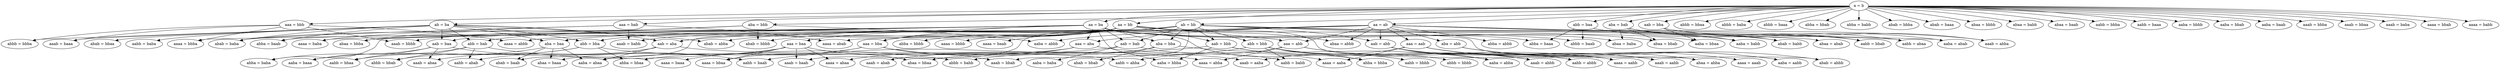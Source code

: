 digraph finite_state_machine {
	rankdir=TB;
	node [shape = ellipse];
	"aaa = bbb" -> "abbb = bbba"
	"aaa = bbb" -> "aaab = bbbb"
	"aaa = bbb" -> "aaab = baaa"
	"aaa = bbb" -> "aaaa = bbba"
	"aaa = bbb" -> "aaaa = abbb"
	"aab = baa" -> "aabb = bbaa"
	"aab = baa" -> "aabb = baab"
	"aab = baa" -> "aaba = baaa"
	"aab = baa" -> "aaab = abaa"
	"aab = bab" -> "aabb = babb"
	"aab = bab" -> "aaba = baba"
	"aab = bab" -> "aaab = abab"
	"aab = bbb" -> "aabb = bbbb"
	"aab = bbb" -> "aabb = baab"
	"aab = bbb" -> "aaba = bbba"
	"aab = bbb" -> "aaab = abbb"
	"abb = bba" -> "abbb = bbab"
	"abb = bba" -> "abba = bbaa"
	"abb = bba" -> "aabb = bbaa"
	"abb = bba" -> "aabb = abba"
	"aba = bbb" -> "abab = bbbb"
	"aba = bbb" -> "abab = baba"
	"aba = bbb" -> "abaa = bbba"
	"aba = bbb" -> "aaba = abbb"
	"abb = baa" -> "abbb = baab"
	"abb = baa" -> "abba = baaa"
	"abb = baa" -> "aabb = abaa"
	"aa = ba" -> "abba = bbba"
	"aa = ba" -> "abba = baba"
	"aa = ba" -> "abba = baaa"
	"aa = ba" -> "abaa = bbba"
	"aa = ba" -> "abaa = baba"
	"aa = ba" -> "abaa = abba"
	"aa = ba" -> "aba = bba"
	"aa = ba" -> "aba = baa"
	"aa = ba" -> "aaba = bbba"
	"aa = ba" -> "aaba = bbaa"
	"aa = ba" -> "aab = bab"
	"aa = ba" -> "aaaa = bbba"
	"aa = ba" -> "aaaa = baba"
	"aa = ba" -> "aaa = bba"
	"aa = ba" -> "aaa = baa"
	"aa = ba" -> "aaa = aba"
	"aaa = aba" -> "aaba = abaa"
	"aaa = aba" -> "aaab = abab"
	"aaa = aba" -> "aaaa = abaa"
	"aaa = aba" -> "aaaa = aaba"
	"aa = bb" -> "abba = bbbb"
	"aa = bb" -> "abba = baab"
	"aa = bb" -> "abb = bba"
	"aa = bb" -> "abaa = bbab"
	"aa = bb" -> "abaa = abbb"
	"aa = bb" -> "aaba = babb"
	"aa = bb" -> "aab = bbb"
	"aa = bb" -> "aab = baa"
	"aa = bb" -> "aaaa = bbbb"
	"aa = bb" -> "aaaa = baab"
	"aa = bb" -> "aaa = bba"
	"aa = bb" -> "aaa = abb"
	"aab = bba" -> "aabb = bbab"
	"aab = bba" -> "aaba = bbaa"
	"aab = bba" -> "aaab = abba"
	"aab = aba" -> "aabb = abab"
	"aab = aba" -> "aaba = abaa"
	"aab = aba" -> "aaab = abaa"
	"aab = aba" -> "aaab = aaba"
	"abb = bbb" -> "abbb = bbbb"
	"abb = bbb" -> "abbb = babb"
	"abb = bbb" -> "abba = bbba"
	"abb = bbb" -> "aabb = bbbb"
	"abb = bbb" -> "aabb = babb"
	"abb = bbb" -> "aabb = abbb"
	"aab = abb" -> "aabb = abbb"
	"aab = abb" -> "aaba = abba"
	"aab = abb" -> "aaab = abbb"
	"aab = abb" -> "aaab = aabb"
	"aaa = aab" -> "aaba = aabb"
	"aaa = aab" -> "aaab = aabb"
	"aaa = aab" -> "aaab = aaba"
	"aaa = aab" -> "aaaa = aabb"
	"aaa = aab" -> "aaaa = aaba"
	"aaa = aab" -> "aaaa = aaab"
	"aaa = baa" -> "abaa = bbaa"
	"aaa = baa" -> "abaa = baaa"
	"aaa = baa" -> "aaab = baab"
	"aaa = baa" -> "aaaa = bbaa"
	"aaa = baa" -> "aaaa = baaa"
	"aaa = baa" -> "aaaa = abaa"
	"ab = ba" -> "abbb = bbba"
	"ab = ba" -> "abba = baab"
	"ab = ba" -> "abb = bba"
	"ab = ba" -> "abb = bab"
	"ab = ba" -> "abab = bbaa"
	"ab = ba" -> "abab = baba"
	"ab = ba" -> "abab = abba"
	"ab = ba" -> "aba = baa"
	"ab = ba" -> "aabb = baba"
	"ab = ba" -> "aab = baa"
	"ab = ba" -> "aab = aba"
	"ab = ba" -> "aaab = baaa"
	"ab = bb" -> "abbb = baab"
	"ab = bb" -> "abb = bbb"
	"ab = bb" -> "abb = bab"
	"ab = bb" -> "abab = bbbb"
	"ab = bb" -> "abab = babb"
	"ab = bb" -> "abab = baab"
	"ab = bb" -> "abab = abbb"
	"ab = bb" -> "aba = bba"
	"ab = bb" -> "aabb = bbab"
	"ab = bb" -> "aab = bbb"
	"ab = bb" -> "aab = bab"
	"ab = bb" -> "aab = abb"
	"ab = bb" -> "aaab = bbbb"
	"ab = bb" -> "aaab = bbab"
	"ab = bb" -> "aaab = babb"
	"ab = bb" -> "aaab = baab"
	"aa = ab" -> "abba = abbb"
	"aa = ab" -> "abab = abba"
	"aa = ab" -> "abaa = abbb"
	"aa = ab" -> "abaa = abab"
	"aa = ab" -> "aba = abb"
	"aa = ab" -> "aabb = abaa"
	"aa = ab" -> "aaba = abbb"
	"aa = ab" -> "aaba = abab"
	"aa = ab" -> "aab = abb"
	"aa = ab" -> "aab = aba"
	"aa = ab" -> "aaab = abba"
	"aa = ab" -> "aaaa = abbb"
	"aa = ab" -> "aaaa = abab"
	"aa = ab" -> "aaa = abb"
	"aa = ab" -> "aaa = aba"
	"aa = ab" -> "aaa = aab"
	"aba = baa" -> "abab = baab"
	"aba = baa" -> "abaa = baaa"
	"aba = baa" -> "aaba = baaa"
	"aba = baa" -> "aaba = abaa"
	"a = b" -> "abbb = bbaa"
	"a = b" -> "abbb = baba"
	"a = b" -> "abbb = baaa"
	"a = b" -> "abba = bbab"
	"a = b" -> "abba = babb"
	"a = b" -> "abb = baa"
	"a = b" -> "abab = bbba"
	"a = b" -> "abab = baaa"
	"a = b" -> "abaa = bbbb"
	"a = b" -> "abaa = babb"
	"a = b" -> "abaa = baab"
	"a = b" -> "aba = bbb"
	"a = b" -> "aba = bab"
	"a = b" -> "ab = bb"
	"a = b" -> "ab = ba"
	"a = b" -> "aabb = bbba"
	"a = b" -> "aabb = baaa"
	"a = b" -> "aaba = bbbb"
	"a = b" -> "aaba = bbab"
	"a = b" -> "aaba = baab"
	"a = b" -> "aab = bba"
	"a = b" -> "aaab = bbba"
	"a = b" -> "aaab = bbaa"
	"a = b" -> "aaab = baba"
	"a = b" -> "aaaa = bbab"
	"a = b" -> "aaaa = babb"
	"a = b" -> "aaa = bbb"
	"a = b" -> "aaa = bab"
	"a = b" -> "aa = bb"
	"a = b" -> "aa = ba"
	"a = b" -> "aa = ab"
	"aaa = bba" -> "abba = bbaa"
	"aaa = bba" -> "aaab = bbab"
	"aaa = bba" -> "aaaa = bbaa"
	"aaa = bba" -> "aaaa = abba"
	"aba = bab" -> "abab = babb"
	"aba = bab" -> "abaa = bbab"
	"aba = bab" -> "abaa = baba"
	"aba = bab" -> "aaba = babb"
	"aba = bab" -> "aaba = abab"
	"aaa = bab" -> "abab = baba"
	"aaa = bab" -> "aaab = babb"
	"aaa = bab" -> "aaaa = baba"
	"aaa = bab" -> "aaaa = abab"
	"abb = bab" -> "abbb = bbab"
	"abb = bab" -> "abbb = babb"
	"abb = bab" -> "abba = baba"
	"abb = bab" -> "aabb = abab"
	"aba = abb" -> "abab = abbb"
	"aba = abb" -> "abaa = abba"
	"aba = abb" -> "aaba = aabb"
	"aaa = abb" -> "aabb = abba"
	"aaa = abb" -> "aaab = abbb"
	"aaa = abb" -> "aaaa = abba"
	"aaa = abb" -> "aaaa = aabb"
	"aba = bba" -> "abab = bbab"
	"aba = bba" -> "abaa = bbaa"
	"aba = bba" -> "aaba = abba"
}